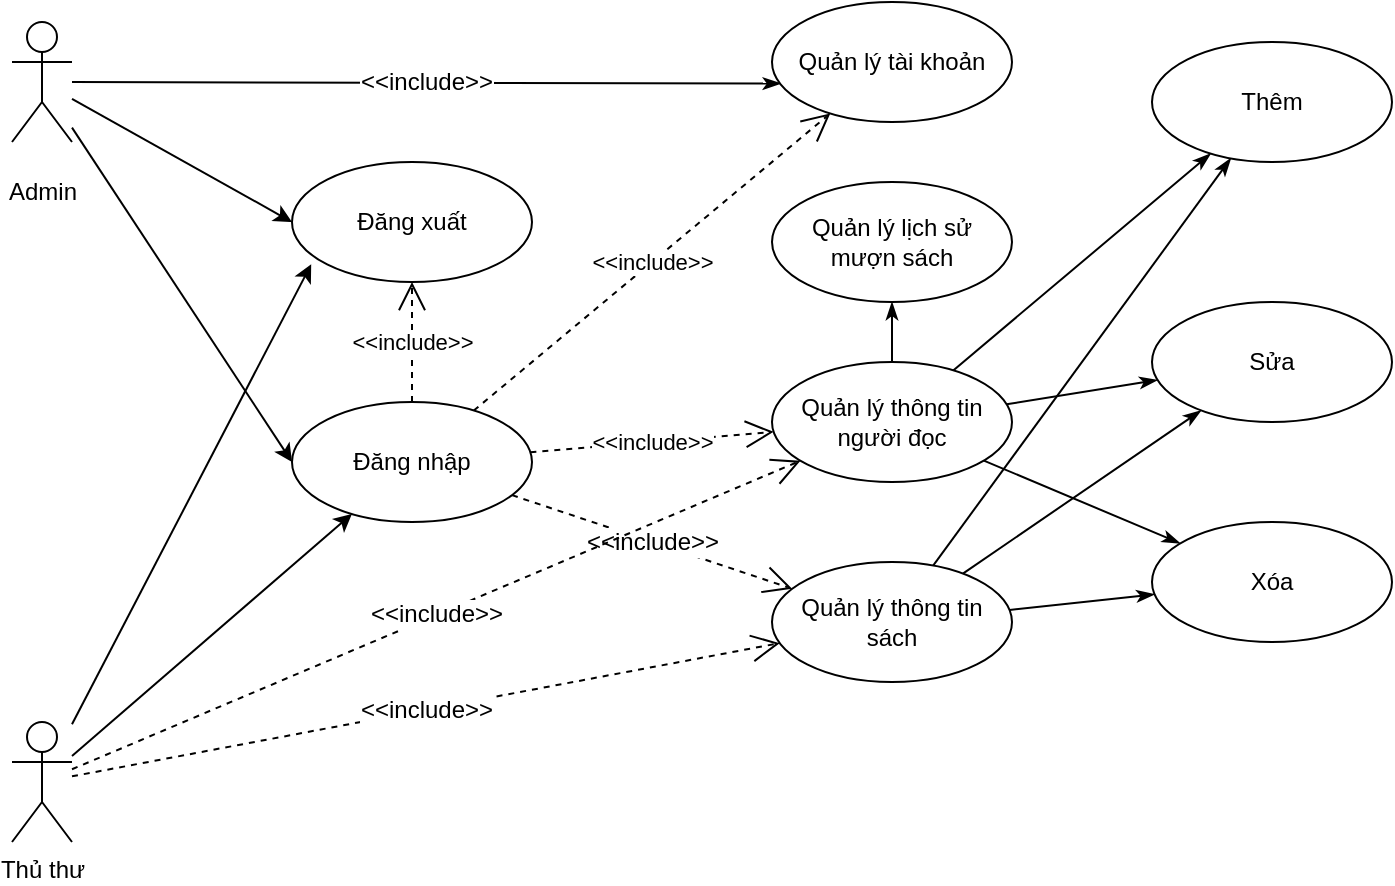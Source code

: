 <mxfile version="17.4.6" type="github">
  <diagram id="ns0LGziWZuAY21UMhe_E" name="Page-1">
    <mxGraphModel dx="994" dy="1713" grid="1" gridSize="10" guides="1" tooltips="1" connect="1" arrows="1" fold="1" page="1" pageScale="1" pageWidth="827" pageHeight="1169" math="0" shadow="0">
      <root>
        <mxCell id="0" />
        <mxCell id="1" parent="0" />
        <mxCell id="oKsEx5RmJm3Wn2f_pqoI-7" style="rounded=0;orthogonalLoop=1;jettySize=auto;html=1;entryX=0;entryY=0.5;entryDx=0;entryDy=0;" edge="1" parent="1" source="oKsEx5RmJm3Wn2f_pqoI-1" target="oKsEx5RmJm3Wn2f_pqoI-5">
          <mxGeometry relative="1" as="geometry" />
        </mxCell>
        <mxCell id="oKsEx5RmJm3Wn2f_pqoI-9" style="rounded=0;orthogonalLoop=1;jettySize=auto;html=1;entryX=0;entryY=0.5;entryDx=0;entryDy=0;" edge="1" parent="1" source="oKsEx5RmJm3Wn2f_pqoI-1" target="oKsEx5RmJm3Wn2f_pqoI-8">
          <mxGeometry relative="1" as="geometry" />
        </mxCell>
        <mxCell id="oKsEx5RmJm3Wn2f_pqoI-38" value="&amp;lt;&amp;lt;include&amp;gt;&amp;gt;" style="edgeStyle=none;rounded=0;orthogonalLoop=1;jettySize=auto;html=1;entryX=0.037;entryY=0.68;entryDx=0;entryDy=0;entryPerimeter=0;fontFamily=Helvetica;fontSize=12;fontColor=default;endArrow=classicThin;endFill=1;endSize=6;" edge="1" parent="1" source="oKsEx5RmJm3Wn2f_pqoI-1" target="oKsEx5RmJm3Wn2f_pqoI-11">
          <mxGeometry relative="1" as="geometry" />
        </mxCell>
        <mxCell id="oKsEx5RmJm3Wn2f_pqoI-1" value="&lt;p style=&quot;line-height: 1&quot;&gt;Admin&lt;br&gt;&lt;/p&gt;" style="shape=umlActor;verticalLabelPosition=bottom;verticalAlign=top;html=1;outlineConnect=0;" vertex="1" parent="1">
          <mxGeometry x="60" y="-10" width="30" height="60" as="geometry" />
        </mxCell>
        <mxCell id="oKsEx5RmJm3Wn2f_pqoI-10" value="&amp;lt;&amp;lt;include&amp;gt;&amp;gt;" style="edgeStyle=orthogonalEdgeStyle;rounded=0;orthogonalLoop=1;jettySize=auto;html=1;endArrow=open;endFill=0;dashed=1;jumpSize=11;endSize=12;" edge="1" parent="1" source="oKsEx5RmJm3Wn2f_pqoI-5" target="oKsEx5RmJm3Wn2f_pqoI-8">
          <mxGeometry relative="1" as="geometry" />
        </mxCell>
        <mxCell id="oKsEx5RmJm3Wn2f_pqoI-12" value="&amp;lt;&amp;lt;include&amp;gt;&amp;gt;" style="rounded=0;jumpSize=11;orthogonalLoop=1;jettySize=auto;html=1;dashed=1;endArrow=open;endFill=0;endSize=12;" edge="1" parent="1" source="oKsEx5RmJm3Wn2f_pqoI-5" target="oKsEx5RmJm3Wn2f_pqoI-11">
          <mxGeometry relative="1" as="geometry" />
        </mxCell>
        <mxCell id="oKsEx5RmJm3Wn2f_pqoI-16" value="&amp;lt;&amp;lt;include&amp;gt;&amp;gt;" style="rounded=0;jumpSize=11;orthogonalLoop=1;jettySize=auto;html=1;dashed=1;endArrow=open;endFill=0;endSize=12;" edge="1" parent="1" source="oKsEx5RmJm3Wn2f_pqoI-5" target="oKsEx5RmJm3Wn2f_pqoI-15">
          <mxGeometry relative="1" as="geometry" />
        </mxCell>
        <mxCell id="oKsEx5RmJm3Wn2f_pqoI-24" value="&amp;lt;&amp;lt;include&amp;gt;&amp;gt;" style="edgeStyle=none;rounded=0;orthogonalLoop=1;jettySize=auto;html=1;dashed=1;fontFamily=Helvetica;fontSize=12;fontColor=default;endArrow=open;endFill=0;endSize=12;" edge="1" parent="1" source="oKsEx5RmJm3Wn2f_pqoI-5" target="oKsEx5RmJm3Wn2f_pqoI-23">
          <mxGeometry relative="1" as="geometry" />
        </mxCell>
        <mxCell id="oKsEx5RmJm3Wn2f_pqoI-5" value="Đăng nhập" style="ellipse;whiteSpace=wrap;html=1;" vertex="1" parent="1">
          <mxGeometry x="200" y="180" width="120" height="60" as="geometry" />
        </mxCell>
        <mxCell id="oKsEx5RmJm3Wn2f_pqoI-8" value="Đăng xuất" style="ellipse;whiteSpace=wrap;html=1;" vertex="1" parent="1">
          <mxGeometry x="200" y="60" width="120" height="60" as="geometry" />
        </mxCell>
        <mxCell id="oKsEx5RmJm3Wn2f_pqoI-11" value="Quản lý tài khoản" style="ellipse;whiteSpace=wrap;html=1;" vertex="1" parent="1">
          <mxGeometry x="440" y="-20" width="120" height="60" as="geometry" />
        </mxCell>
        <mxCell id="oKsEx5RmJm3Wn2f_pqoI-27" value="" style="edgeStyle=none;rounded=0;orthogonalLoop=1;jettySize=auto;html=1;fontFamily=Helvetica;fontSize=12;fontColor=default;endArrow=classicThin;endFill=1;endSize=6;" edge="1" parent="1" source="oKsEx5RmJm3Wn2f_pqoI-15" target="oKsEx5RmJm3Wn2f_pqoI-26">
          <mxGeometry relative="1" as="geometry" />
        </mxCell>
        <mxCell id="oKsEx5RmJm3Wn2f_pqoI-29" value="" style="edgeStyle=none;rounded=0;orthogonalLoop=1;jettySize=auto;html=1;fontFamily=Helvetica;fontSize=12;fontColor=default;endArrow=classicThin;endFill=1;endSize=6;" edge="1" parent="1" source="oKsEx5RmJm3Wn2f_pqoI-15" target="oKsEx5RmJm3Wn2f_pqoI-28">
          <mxGeometry relative="1" as="geometry" />
        </mxCell>
        <mxCell id="oKsEx5RmJm3Wn2f_pqoI-31" value="" style="edgeStyle=none;rounded=0;orthogonalLoop=1;jettySize=auto;html=1;fontFamily=Helvetica;fontSize=12;fontColor=default;endArrow=classicThin;endFill=1;endSize=6;" edge="1" parent="1" source="oKsEx5RmJm3Wn2f_pqoI-15" target="oKsEx5RmJm3Wn2f_pqoI-30">
          <mxGeometry relative="1" as="geometry" />
        </mxCell>
        <mxCell id="oKsEx5RmJm3Wn2f_pqoI-34" value="" style="edgeStyle=none;rounded=0;orthogonalLoop=1;jettySize=auto;html=1;fontFamily=Helvetica;fontSize=12;fontColor=default;endArrow=classicThin;endFill=1;endSize=6;" edge="1" parent="1" source="oKsEx5RmJm3Wn2f_pqoI-15" target="oKsEx5RmJm3Wn2f_pqoI-33">
          <mxGeometry relative="1" as="geometry" />
        </mxCell>
        <mxCell id="oKsEx5RmJm3Wn2f_pqoI-15" value="Quản lý thông tin người đọc" style="ellipse;whiteSpace=wrap;html=1;" vertex="1" parent="1">
          <mxGeometry x="440" y="160" width="120" height="60" as="geometry" />
        </mxCell>
        <mxCell id="oKsEx5RmJm3Wn2f_pqoI-20" style="rounded=0;orthogonalLoop=1;jettySize=auto;html=1;fontFamily=Helvetica;fontSize=12;fontColor=default;" edge="1" parent="1" source="oKsEx5RmJm3Wn2f_pqoI-17" target="oKsEx5RmJm3Wn2f_pqoI-5">
          <mxGeometry relative="1" as="geometry" />
        </mxCell>
        <mxCell id="oKsEx5RmJm3Wn2f_pqoI-21" value="&amp;lt;&amp;lt;include&amp;gt;&amp;gt;" style="edgeStyle=none;rounded=0;orthogonalLoop=1;jettySize=auto;html=1;fontFamily=Helvetica;fontSize=12;fontColor=default;endSize=12;endArrow=open;endFill=0;dashed=1;" edge="1" parent="1" source="oKsEx5RmJm3Wn2f_pqoI-17" target="oKsEx5RmJm3Wn2f_pqoI-15">
          <mxGeometry relative="1" as="geometry" />
        </mxCell>
        <mxCell id="oKsEx5RmJm3Wn2f_pqoI-22" style="edgeStyle=none;rounded=0;orthogonalLoop=1;jettySize=auto;html=1;entryX=0.08;entryY=0.853;entryDx=0;entryDy=0;entryPerimeter=0;fontFamily=Helvetica;fontSize=12;fontColor=default;" edge="1" parent="1" source="oKsEx5RmJm3Wn2f_pqoI-17" target="oKsEx5RmJm3Wn2f_pqoI-8">
          <mxGeometry relative="1" as="geometry" />
        </mxCell>
        <mxCell id="oKsEx5RmJm3Wn2f_pqoI-25" value="&amp;lt;&amp;lt;include&amp;gt;&amp;gt;" style="edgeStyle=none;rounded=0;orthogonalLoop=1;jettySize=auto;html=1;dashed=1;fontFamily=Helvetica;fontSize=12;fontColor=default;endArrow=open;endFill=0;endSize=12;" edge="1" parent="1" source="oKsEx5RmJm3Wn2f_pqoI-17" target="oKsEx5RmJm3Wn2f_pqoI-23">
          <mxGeometry relative="1" as="geometry" />
        </mxCell>
        <mxCell id="oKsEx5RmJm3Wn2f_pqoI-17" value="Thủ thư" style="shape=umlActor;verticalLabelPosition=bottom;verticalAlign=top;html=1;outlineConnect=0;" vertex="1" parent="1">
          <mxGeometry x="60" y="340" width="30" height="60" as="geometry" />
        </mxCell>
        <mxCell id="oKsEx5RmJm3Wn2f_pqoI-35" style="edgeStyle=none;rounded=0;orthogonalLoop=1;jettySize=auto;html=1;fontFamily=Helvetica;fontSize=12;fontColor=default;endArrow=classicThin;endFill=1;endSize=6;" edge="1" parent="1" source="oKsEx5RmJm3Wn2f_pqoI-23" target="oKsEx5RmJm3Wn2f_pqoI-28">
          <mxGeometry relative="1" as="geometry" />
        </mxCell>
        <mxCell id="oKsEx5RmJm3Wn2f_pqoI-36" style="edgeStyle=none;rounded=0;orthogonalLoop=1;jettySize=auto;html=1;fontFamily=Helvetica;fontSize=12;fontColor=default;endArrow=classicThin;endFill=1;endSize=6;" edge="1" parent="1" source="oKsEx5RmJm3Wn2f_pqoI-23" target="oKsEx5RmJm3Wn2f_pqoI-30">
          <mxGeometry relative="1" as="geometry" />
        </mxCell>
        <mxCell id="oKsEx5RmJm3Wn2f_pqoI-37" style="edgeStyle=none;rounded=0;orthogonalLoop=1;jettySize=auto;html=1;fontFamily=Helvetica;fontSize=12;fontColor=default;endArrow=classicThin;endFill=1;endSize=6;" edge="1" parent="1" source="oKsEx5RmJm3Wn2f_pqoI-23" target="oKsEx5RmJm3Wn2f_pqoI-33">
          <mxGeometry relative="1" as="geometry" />
        </mxCell>
        <mxCell id="oKsEx5RmJm3Wn2f_pqoI-23" value="Quản lý thông tin sách" style="ellipse;whiteSpace=wrap;html=1;" vertex="1" parent="1">
          <mxGeometry x="440" y="260" width="120" height="60" as="geometry" />
        </mxCell>
        <mxCell id="oKsEx5RmJm3Wn2f_pqoI-26" value="Quản lý lịch sử &lt;br&gt;mượn sách" style="ellipse;whiteSpace=wrap;html=1;" vertex="1" parent="1">
          <mxGeometry x="440" y="70" width="120" height="60" as="geometry" />
        </mxCell>
        <mxCell id="oKsEx5RmJm3Wn2f_pqoI-28" value="Thêm" style="ellipse;whiteSpace=wrap;html=1;" vertex="1" parent="1">
          <mxGeometry x="630" width="120" height="60" as="geometry" />
        </mxCell>
        <mxCell id="oKsEx5RmJm3Wn2f_pqoI-30" value="Sửa" style="ellipse;whiteSpace=wrap;html=1;" vertex="1" parent="1">
          <mxGeometry x="630" y="130" width="120" height="60" as="geometry" />
        </mxCell>
        <mxCell id="oKsEx5RmJm3Wn2f_pqoI-33" value="Xóa" style="ellipse;whiteSpace=wrap;html=1;" vertex="1" parent="1">
          <mxGeometry x="630" y="240" width="120" height="60" as="geometry" />
        </mxCell>
      </root>
    </mxGraphModel>
  </diagram>
</mxfile>
